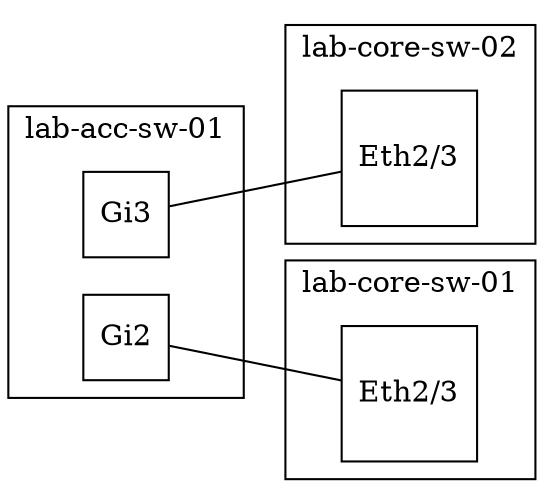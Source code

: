 graph G {
  rankdir = LR
  node [shape = square];
  subgraph "clusterlab-acc-sw-01" {
    label = "lab-acc-sw-01"
    edge[style=invis];
          node [label="Gi3"]"lab-acc-sw-01-Gi3"
          node [label="Gi2"]"lab-acc-sw-01-Gi2"
        { rank=same;
          "lab-acc-sw-01-Gi3";           "lab-acc-sw-01-Gi2"    }
          "lab-acc-sw-01-Gi3" --           "lab-acc-sw-01-Gi2"      }
      subgraph "clusterlab-core-sw-02" {
      label = "lab-core-sw-02"
                  node [label="Eth2/3"]"lab-core-sw-02-Eth2/3"
                       
    }
      subgraph "clusterlab-core-sw-01" {
      label = "lab-core-sw-01"
                            node [label="Eth2/3"]"lab-core-sw-01-Eth2/3"
             
    }
    "lab-acc-sw-01-Gi3" -- "lab-core-sw-02-Eth2/3" 
  "lab-acc-sw-01-Gi2" -- "lab-core-sw-01-Eth2/3" 
}